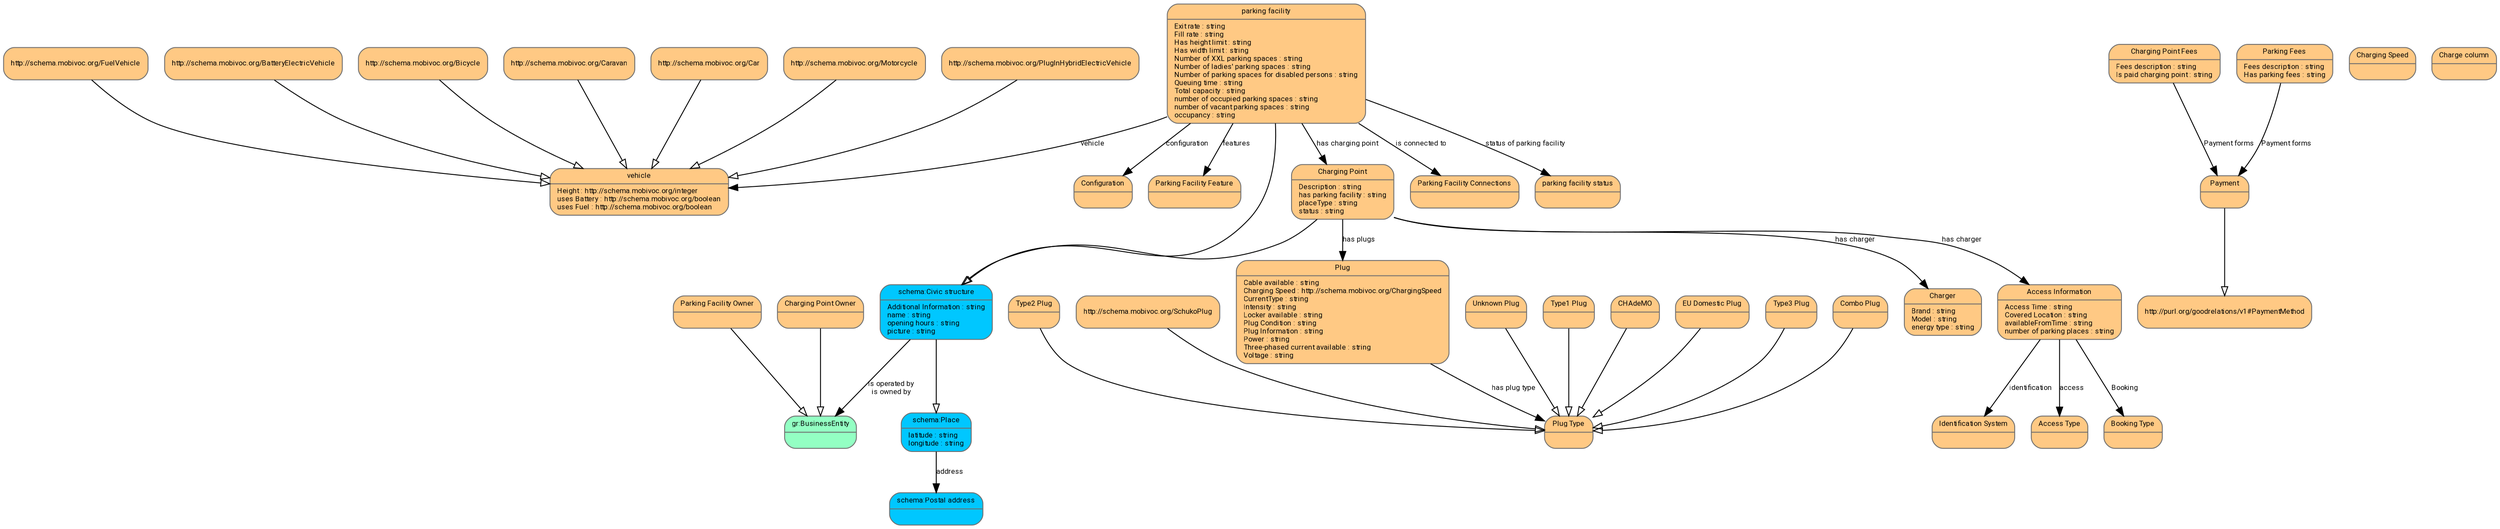 digraph g {
    fontname = "Roboto"
    fontsize = 8
    dpi = 300

    node [
            fontname = "Roboto"
            fontsize = 8
            shape = "Mrecord"
            style=filled
            fontcolor=black
            fillcolor="#ffc984"
            color="#706f6f"
            rankdir="LR"
    ]

    edge [
            fontname = "Roboto"
            fontsize = 8
    ]
    "http://schema.mobivoc.org/ParkingFacility" [label ="{parking facility|Exit rate : string\lFill rate : string\lHas height limit : string\lHas width limit : string\lNumber of XXL parking spaces : string\lNumber of ladies' parking spaces : string\lNumber of parking spaces for disabled persons : string\lQueuing time : string\lTotal capacity : string\lnumber of occupied parking spaces : string\lnumber of vacant parking spaces : string\loccupancy : string\l}"]
"http://schema.mobivoc.org/BookingType" [label ="{Booking Type|}"]
"http://schema.mobivoc.org/UnknownPlug" [label ="{Unknown Plug|}"]
"http://schema.mobivoc.org/ParkingFacilityConfiguration" [label ="{Configuration|}"]
"http://schema.mobivoc.org/ChargingPointFees" [label ="{Charging Point Fees|Fees description : string\lIs paid charging point : string\l}"]
"http://schema.org/Place" [label ="{schema:Place|latitude : string\llongitude : string\l}" fillcolor="#00c7ff"]
"http://schema.mobivoc.org/Plug" [label ="{Plug|Cable available : string\lCharging Speed : http://schema.mobivoc.org/ChargingSpeed\lCurrentType : string\lIntensity : string\lLocker available : string\lPlug Condition : string\lPlug Information : string\lPower : string\lThree-phased current available : string\lVoltage : string\l}"]
"http://schema.mobivoc.org/IdentificationSystem" [label ="{Identification System|}"]
"http://schema.mobivoc.org/Type1Plug" [label ="{Type1 Plug|}"]
"http://schema.org/PostalAddress" [label ="{schema:Postal address|}" fillcolor="#00c7ff"]
"http://schema.mobivoc.org/PlugType" [label ="{Plug Type|}"]
"http://schema.mobivoc.org/ChargingPointOwner" [label ="{Charging Point Owner|}"]
"http://schema.mobivoc.org/Charger" [label ="{Charger|Brand : string\lModel : string\lenergy type : string\l}"]
"http://schema.mobivoc.org/ParkingFees" [label ="{Parking Fees|Fees description : string\lHas parking fees : string\l}"]
"http://schema.mobivoc.org/CHAdeMOPlug" [label ="{CHAdeMO|}"]
"http://schema.mobivoc.org/Vehicle" [label ="{Vehicle|Height : http://schema.mobivoc.org/integer\luses Battery : http://schema.mobivoc.org/boolean\luses Fuel : http://schema.mobivoc.org/boolean\l}"]
"http://schema.mobivoc.org/Vehicle" [label ="{vehicle|Height : http://schema.mobivoc.org/integer\luses Battery : http://schema.mobivoc.org/boolean\luses Fuel : http://schema.mobivoc.org/boolean\l}"]
"http://schema.mobivoc.org/ParkingFacilityFeature" [label ="{Parking Facility Feature|}"]
"http://schema.mobivoc.org/EUDomesticPlug" [label ="{EU Domestic Plug|}"]
"http://schema.org/CivicStructure" [label ="{schema:Civic structure|Additional Information : string\lname : string\lopening hours : string\lpicture : string\l}" fillcolor="#00c7ff"]
"http://schema.mobivoc.org/ParkingFacilityConnection" [label ="{Parking Facility Connections|}"]
"http://schema.mobivoc.org/Type3Plug" [label ="{Type3 Plug|}"]
"http://schema.mobivoc.org/ChargingSpeed" [label ="{Charging Speed|}"]
"http://schema.mobivoc.org/ComboPlug" [label ="{Combo Plug|}"]
"http://schema.mobivoc.org/AccessType" [label ="{Access Type|}"]
"http://schema.mobivoc.org/ChargingPoint" [label ="{Charging Point|Description : string\lhas parking facility : string\lplaceType : string\lstatus : string\l}"]
"http://schema.mobivoc.org/ParkingFacilityOwner" [label ="{Parking Facility Owner|}"]
"http://schema.mobivoc.org/Type2Plug" [label ="{Type2 Plug|}"]
"http://purl.org/goodrelations/v1#BusinessEntity" [label ="{gr:BusinessEntity|}" fillcolor="#93ffc3"]
"http://schema.mobivoc.org/ChargeColumn" [label ="{Charge column|}"]
"http://schema.mobivoc.org/ParkingFacilityStatus" [label ="{parking facility status|}"]
"http://schema.mobivoc.org/AccessInformation" [label ="{Access Information|Access Time : string\lCovered Location : string\lavailableFromTime : string\lnumber of parking places : string\l}"]
"http://schema.mobivoc.org/Payment" [label ="{Payment|}"]
"http://schema.mobivoc.org/AccessInformation" -> "http://schema.mobivoc.org/IdentificationSystem" [label="identification"]
"http://schema.mobivoc.org/ParkingFacility" -> "http://schema.mobivoc.org/ChargingPoint" [label="has charging point"]
"http://schema.mobivoc.org/ChargingPoint" -> "http://schema.mobivoc.org/Charger" [label="has charger"]
"http://schema.org/Place" -> "http://schema.org/PostalAddress" [label="address"]
"http://schema.mobivoc.org/ChargingPointFees" -> "http://schema.mobivoc.org/Payment" [label="Payment forms"]
"http://schema.mobivoc.org/ChargingPoint" -> "http://schema.mobivoc.org/Plug" [label="has plugs"]
"http://schema.mobivoc.org/ParkingFacility" -> "http://schema.mobivoc.org/ParkingFacilityConnection" [label="is connected to"]
"http://schema.mobivoc.org/ParkingFees" -> "http://schema.mobivoc.org/Payment" [label="Payment forms"]
"http://schema.org/CivicStructure" -> "http://purl.org/goodrelations/v1#BusinessEntity" [label="is operated by
is owned by"]
"http://schema.mobivoc.org/AccessInformation" -> "http://schema.mobivoc.org/AccessType" [label="access"]
"http://schema.mobivoc.org/ChargingPoint" -> "http://schema.mobivoc.org/AccessInformation" [label="has charger"]
"http://schema.mobivoc.org/ParkingFacility" -> "http://schema.mobivoc.org/Vehicle" [label="vehicle"]
"http://schema.mobivoc.org/ParkingFacility" -> "http://schema.mobivoc.org/ParkingFacilityStatus" [label="status of parking facility"]
"http://schema.mobivoc.org/Plug" -> "http://schema.mobivoc.org/PlugType" [label="has plug type"]
"http://schema.mobivoc.org/AccessInformation" -> "http://schema.mobivoc.org/BookingType" [label="Booking"]
"http://schema.mobivoc.org/ParkingFacility" -> "http://schema.mobivoc.org/ParkingFacilityFeature" [label="features"]
"http://schema.mobivoc.org/ParkingFacility" -> "http://schema.mobivoc.org/ParkingFacilityConfiguration" [label="configuration"]
edge [
        arrowhead = "empty"
    ]"http://schema.mobivoc.org/BatteryElectricVehicle" -> "http://schema.mobivoc.org/Vehicle"
"http://schema.mobivoc.org/Bicycle" -> "http://schema.mobivoc.org/Vehicle"
"http://schema.mobivoc.org/CHAdeMOPlug" -> "http://schema.mobivoc.org/PlugType"
"http://schema.mobivoc.org/Caravan" -> "http://schema.mobivoc.org/Vehicle"
"http://schema.mobivoc.org/SchukoPlug" -> "http://schema.mobivoc.org/PlugType"
"http://schema.mobivoc.org/ParkingFacility" -> "http://schema.org/CivicStructure"
"http://schema.mobivoc.org/Car" -> "http://schema.mobivoc.org/Vehicle"
"http://schema.mobivoc.org/Motorcycle" -> "http://schema.mobivoc.org/Vehicle"
"http://schema.mobivoc.org/Payment" -> "http://purl.org/goodrelations/v1#PaymentMethod"
"http://schema.mobivoc.org/ParkingFacilityOwner" -> "http://purl.org/goodrelations/v1#BusinessEntity"
"http://schema.mobivoc.org/Type1Plug" -> "http://schema.mobivoc.org/PlugType"
"http://schema.mobivoc.org/ChargingPoint" -> "http://schema.org/CivicStructure"
"http://schema.mobivoc.org/ChargingPointOwner" -> "http://purl.org/goodrelations/v1#BusinessEntity"
"http://schema.mobivoc.org/ComboPlug" -> "http://schema.mobivoc.org/PlugType"
"http://schema.mobivoc.org/Type2Plug" -> "http://schema.mobivoc.org/PlugType"
"http://schema.mobivoc.org/UnknownPlug" -> "http://schema.mobivoc.org/PlugType"
"http://schema.mobivoc.org/PlugInHybridElectricVehicle" -> "http://schema.mobivoc.org/Vehicle"
"http://schema.mobivoc.org/EUDomesticPlug" -> "http://schema.mobivoc.org/PlugType"
"http://schema.org/CivicStructure" -> "http://schema.org/Place"
"http://schema.mobivoc.org/Type3Plug" -> "http://schema.mobivoc.org/PlugType"
"http://schema.mobivoc.org/FuelVehicle" -> "http://schema.mobivoc.org/Vehicle"
}

